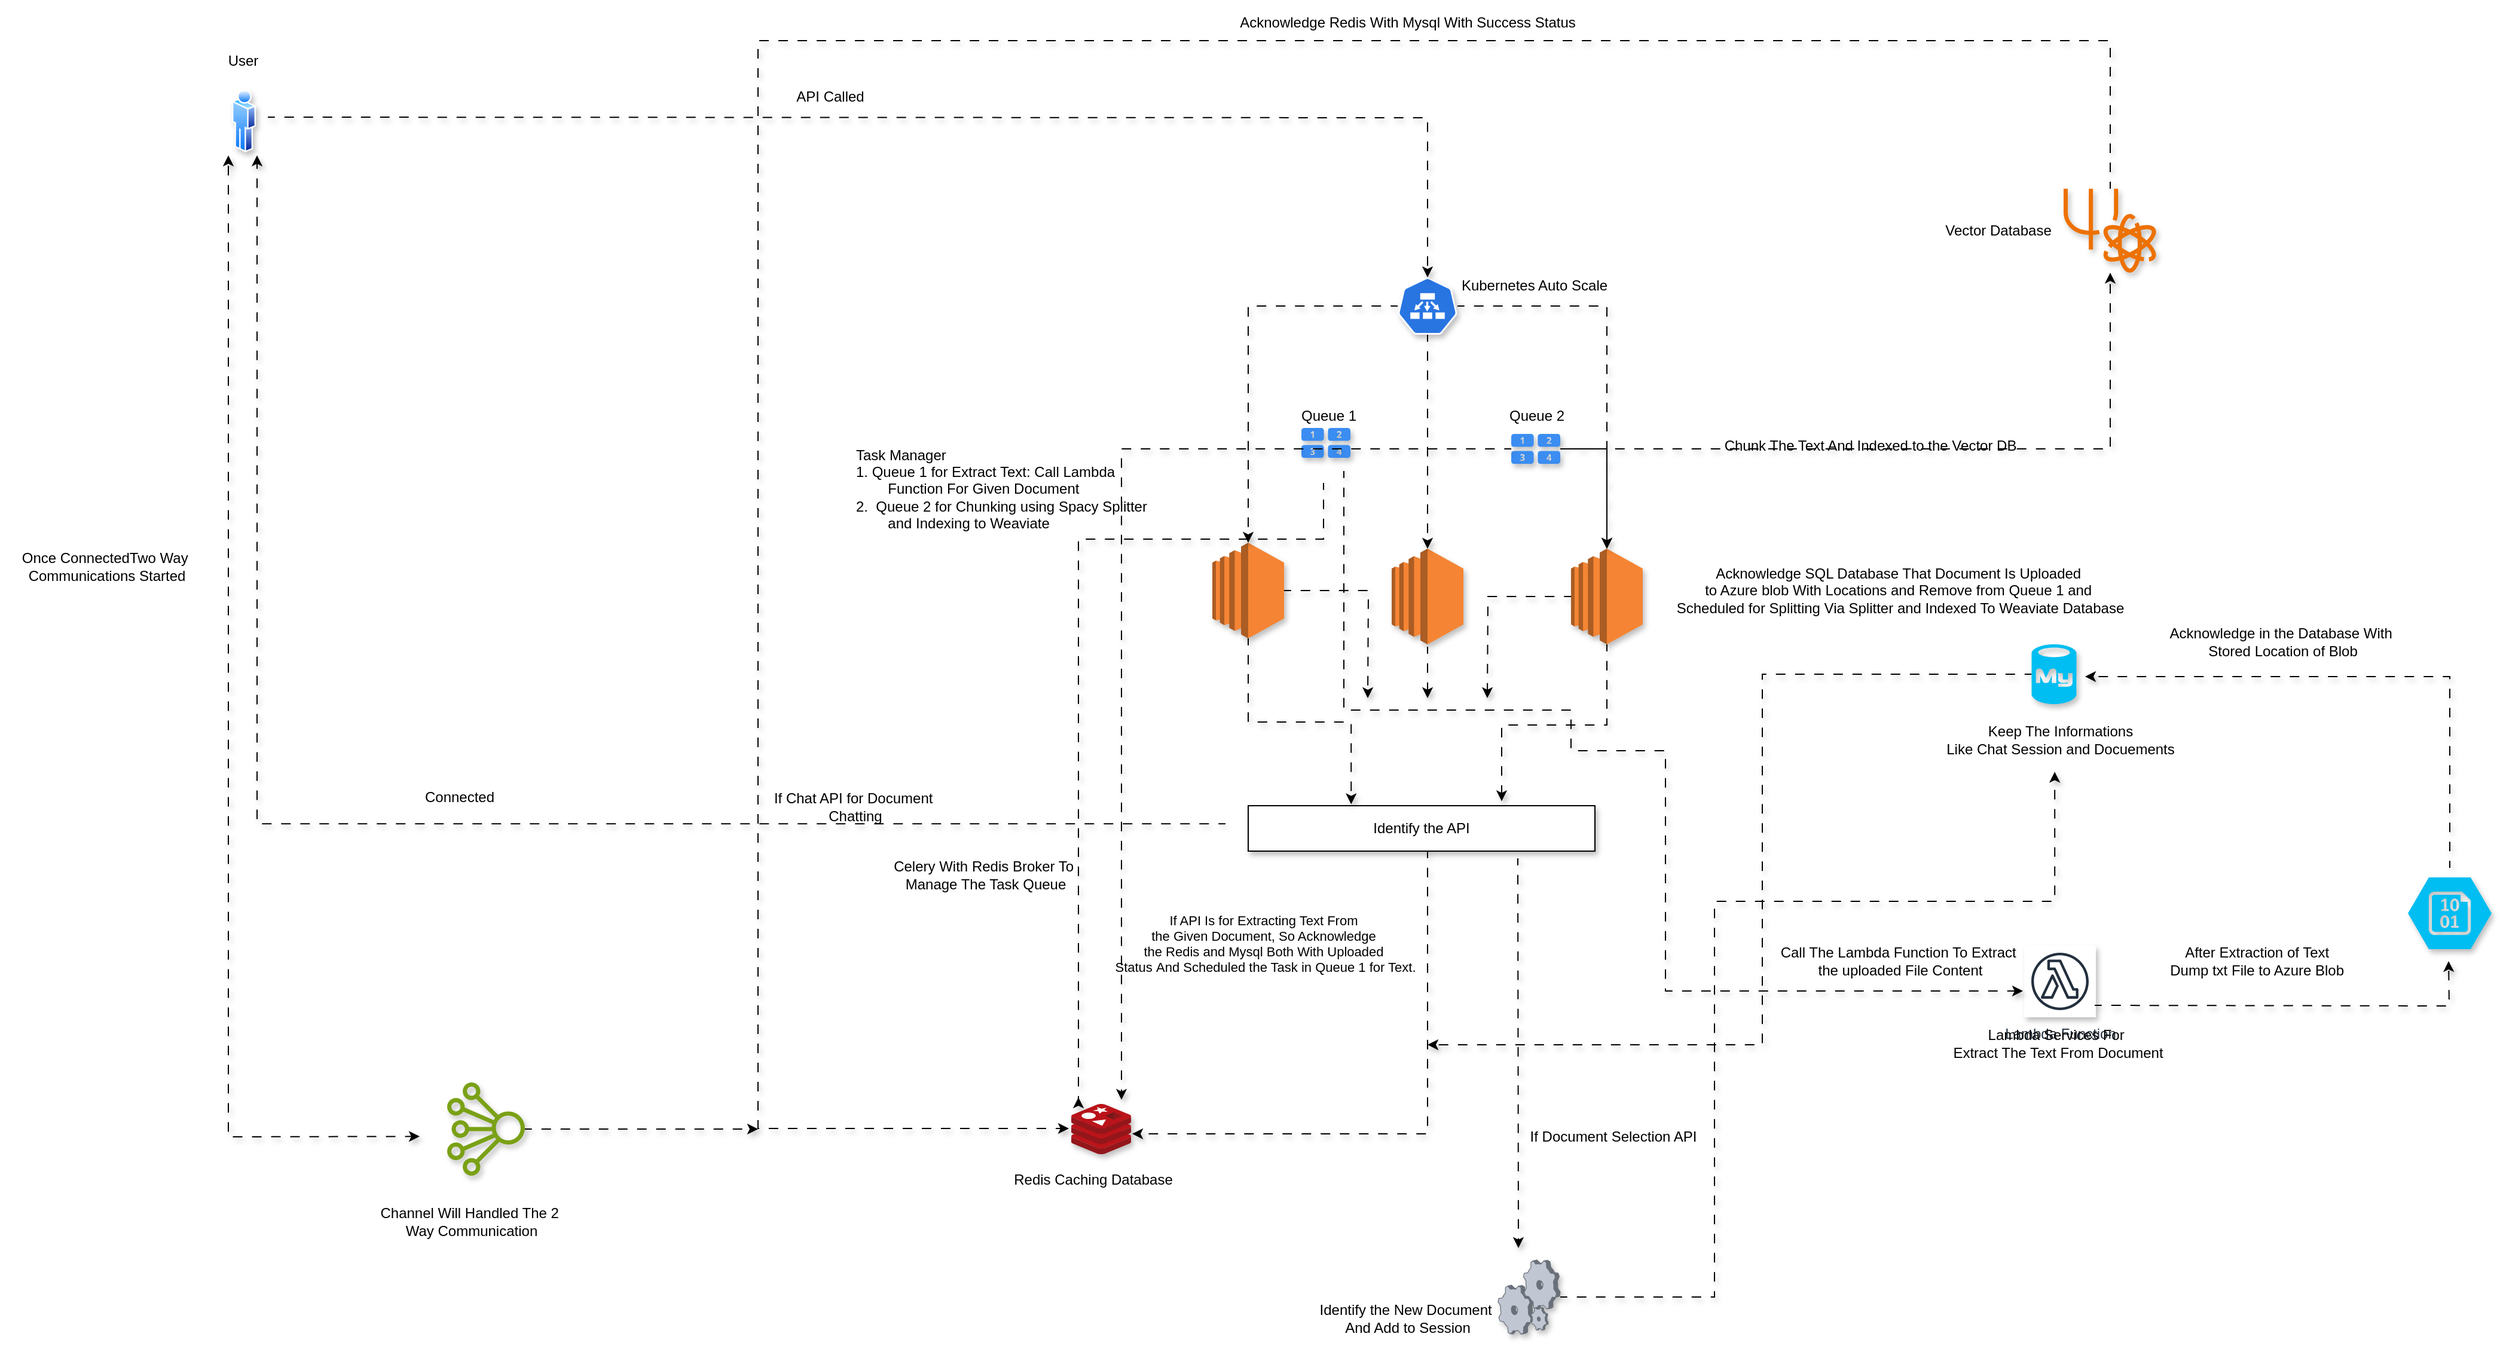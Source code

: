 <mxfile version="24.6.4" type="device">
  <diagram name="Page-1" id="RwYbOuu8pCC2fRdVlnPr">
    <mxGraphModel dx="2879" dy="1356" grid="1" gridSize="10" guides="1" tooltips="1" connect="1" arrows="1" fold="1" page="1" pageScale="1" pageWidth="827" pageHeight="1169" math="0" shadow="0">
      <root>
        <mxCell id="0" />
        <mxCell id="1" parent="0" />
        <mxCell id="50haVbhgXhqvAzX53wH8-1" value="Lambda Function" style="sketch=0;outlineConnect=0;fontColor=#232F3E;gradientColor=none;strokeColor=#232F3E;fillColor=#ffffff;dashed=0;verticalLabelPosition=bottom;verticalAlign=top;align=center;html=1;fontSize=12;fontStyle=0;aspect=fixed;shape=mxgraph.aws4.resourceIcon;resIcon=mxgraph.aws4.lambda_function;shadow=1;" vertex="1" parent="1">
          <mxGeometry x="899" y="877" width="60" height="60" as="geometry" />
        </mxCell>
        <mxCell id="50haVbhgXhqvAzX53wH8-2" value="Lambda Services For&amp;nbsp;&lt;div&gt;Extract The Text From Document&lt;/div&gt;" style="text;html=1;align=center;verticalAlign=middle;resizable=0;points=[];autosize=1;strokeColor=none;fillColor=none;shadow=1;" vertex="1" parent="1">
          <mxGeometry x="827" y="939" width="200" height="40" as="geometry" />
        </mxCell>
        <mxCell id="50haVbhgXhqvAzX53wH8-53" style="edgeStyle=orthogonalEdgeStyle;rounded=0;orthogonalLoop=1;jettySize=auto;html=1;shadow=1;flowAnimation=1;" edge="1" parent="1" source="50haVbhgXhqvAzX53wH8-5">
          <mxGeometry relative="1" as="geometry">
            <mxPoint x="350" y="670" as="targetPoint" />
          </mxGeometry>
        </mxCell>
        <mxCell id="50haVbhgXhqvAzX53wH8-5" value="" style="outlineConnect=0;dashed=0;verticalLabelPosition=bottom;verticalAlign=top;align=center;html=1;shape=mxgraph.aws3.ec2;fillColor=#F58534;gradientColor=none;shadow=1;" vertex="1" parent="1">
          <mxGeometry x="220" y="540" width="60" height="80" as="geometry" />
        </mxCell>
        <mxCell id="50haVbhgXhqvAzX53wH8-6" value="" style="outlineConnect=0;dashed=0;verticalLabelPosition=bottom;verticalAlign=top;align=center;html=1;shape=mxgraph.aws3.ec2;fillColor=#F58534;gradientColor=none;shadow=1;" vertex="1" parent="1">
          <mxGeometry x="370" y="545" width="60" height="80" as="geometry" />
        </mxCell>
        <mxCell id="50haVbhgXhqvAzX53wH8-52" style="edgeStyle=orthogonalEdgeStyle;rounded=0;orthogonalLoop=1;jettySize=auto;html=1;shadow=1;flowAnimation=1;" edge="1" parent="1" source="50haVbhgXhqvAzX53wH8-7">
          <mxGeometry relative="1" as="geometry">
            <mxPoint x="450" y="670" as="targetPoint" />
          </mxGeometry>
        </mxCell>
        <mxCell id="50haVbhgXhqvAzX53wH8-7" value="" style="outlineConnect=0;dashed=0;verticalLabelPosition=bottom;verticalAlign=top;align=center;html=1;shape=mxgraph.aws3.ec2;fillColor=#F58534;gradientColor=none;shadow=1;" vertex="1" parent="1">
          <mxGeometry x="520" y="545" width="60" height="80" as="geometry" />
        </mxCell>
        <mxCell id="50haVbhgXhqvAzX53wH8-10" style="edgeStyle=orthogonalEdgeStyle;rounded=0;orthogonalLoop=1;jettySize=auto;html=1;shadow=1;flowAnimation=1;" edge="1" parent="1" source="50haVbhgXhqvAzX53wH8-8" target="50haVbhgXhqvAzX53wH8-5">
          <mxGeometry relative="1" as="geometry" />
        </mxCell>
        <mxCell id="50haVbhgXhqvAzX53wH8-8" value="" style="aspect=fixed;sketch=0;html=1;dashed=0;whitespace=wrap;verticalLabelPosition=bottom;verticalAlign=top;fillColor=#2875E2;strokeColor=#ffffff;points=[[0.005,0.63,0],[0.1,0.2,0],[0.9,0.2,0],[0.5,0,0],[0.995,0.63,0],[0.72,0.99,0],[0.5,1,0],[0.28,0.99,0]];shape=mxgraph.kubernetes.icon2;prIcon=ep;shadow=1;" vertex="1" parent="1">
          <mxGeometry x="375" y="318" width="50" height="48" as="geometry" />
        </mxCell>
        <mxCell id="50haVbhgXhqvAzX53wH8-9" value="Kubernetes Auto Scale" style="text;html=1;align=center;verticalAlign=middle;resizable=0;points=[];autosize=1;strokeColor=none;fillColor=none;shadow=1;" vertex="1" parent="1">
          <mxGeometry x="414" y="310" width="150" height="30" as="geometry" />
        </mxCell>
        <mxCell id="50haVbhgXhqvAzX53wH8-11" style="edgeStyle=orthogonalEdgeStyle;rounded=0;orthogonalLoop=1;jettySize=auto;html=1;entryX=0.5;entryY=0;entryDx=0;entryDy=0;entryPerimeter=0;shadow=1;flowAnimation=1;" edge="1" parent="1" source="50haVbhgXhqvAzX53wH8-8" target="50haVbhgXhqvAzX53wH8-6">
          <mxGeometry relative="1" as="geometry" />
        </mxCell>
        <mxCell id="50haVbhgXhqvAzX53wH8-14" style="edgeStyle=orthogonalEdgeStyle;rounded=0;orthogonalLoop=1;jettySize=auto;html=1;entryX=0.5;entryY=0;entryDx=0;entryDy=0;entryPerimeter=0;shadow=1;flowAnimation=1;" edge="1" parent="1" source="50haVbhgXhqvAzX53wH8-8" target="50haVbhgXhqvAzX53wH8-7">
          <mxGeometry relative="1" as="geometry" />
        </mxCell>
        <mxCell id="50haVbhgXhqvAzX53wH8-64" style="edgeStyle=orthogonalEdgeStyle;rounded=0;orthogonalLoop=1;jettySize=auto;html=1;shadow=1;flowAnimation=1;" edge="1" parent="1" source="50haVbhgXhqvAzX53wH8-17">
          <mxGeometry relative="1" as="geometry">
            <mxPoint x="400" y="960" as="targetPoint" />
            <Array as="points">
              <mxPoint x="680" y="650" />
              <mxPoint x="680" y="960" />
              <mxPoint x="400" y="960" />
            </Array>
          </mxGeometry>
        </mxCell>
        <mxCell id="50haVbhgXhqvAzX53wH8-17" value="" style="verticalLabelPosition=bottom;html=1;verticalAlign=top;align=center;strokeColor=none;fillColor=#00BEF2;shape=mxgraph.azure.mysql_database;shadow=1;" vertex="1" parent="1">
          <mxGeometry x="905.25" y="625" width="37.5" height="50" as="geometry" />
        </mxCell>
        <mxCell id="50haVbhgXhqvAzX53wH8-18" value="Keep The Informations&lt;div&gt;Like Chat Session and Docuements&lt;/div&gt;" style="text;html=1;align=center;verticalAlign=middle;resizable=0;points=[];autosize=1;strokeColor=none;fillColor=none;shadow=1;" vertex="1" parent="1">
          <mxGeometry x="824" y="685" width="210" height="40" as="geometry" />
        </mxCell>
        <mxCell id="50haVbhgXhqvAzX53wH8-76" style="edgeStyle=orthogonalEdgeStyle;rounded=0;orthogonalLoop=1;jettySize=auto;html=1;shadow=1;flowAnimation=1;" edge="1" parent="1">
          <mxGeometry relative="1" as="geometry">
            <mxPoint x="-579" y="216" as="targetPoint" />
            <mxPoint x="231" y="775.067" as="sourcePoint" />
            <Array as="points">
              <mxPoint x="-579" y="775" />
              <mxPoint x="-579" y="216" />
            </Array>
          </mxGeometry>
        </mxCell>
        <mxCell id="50haVbhgXhqvAzX53wH8-24" value="Identify the API" style="rounded=0;whiteSpace=wrap;html=1;shadow=1;" vertex="1" parent="1">
          <mxGeometry x="250" y="760" width="290" height="38" as="geometry" />
        </mxCell>
        <mxCell id="50haVbhgXhqvAzX53wH8-29" style="edgeStyle=orthogonalEdgeStyle;rounded=0;orthogonalLoop=1;jettySize=auto;html=1;entryX=0.297;entryY=-0.033;entryDx=0;entryDy=0;entryPerimeter=0;shadow=1;flowAnimation=1;" edge="1" parent="1" source="50haVbhgXhqvAzX53wH8-5" target="50haVbhgXhqvAzX53wH8-24">
          <mxGeometry relative="1" as="geometry" />
        </mxCell>
        <mxCell id="50haVbhgXhqvAzX53wH8-30" style="edgeStyle=orthogonalEdgeStyle;rounded=0;orthogonalLoop=1;jettySize=auto;html=1;entryX=0.731;entryY=-0.1;entryDx=0;entryDy=0;entryPerimeter=0;shadow=1;flowAnimation=1;" edge="1" parent="1" source="50haVbhgXhqvAzX53wH8-7" target="50haVbhgXhqvAzX53wH8-24">
          <mxGeometry relative="1" as="geometry" />
        </mxCell>
        <mxCell id="50haVbhgXhqvAzX53wH8-31" style="edgeStyle=orthogonalEdgeStyle;rounded=0;orthogonalLoop=1;jettySize=auto;html=1;shadow=1;flowAnimation=1;" edge="1" parent="1">
          <mxGeometry relative="1" as="geometry">
            <mxPoint x="400" y="627" as="sourcePoint" />
            <mxPoint x="400" y="670" as="targetPoint" />
          </mxGeometry>
        </mxCell>
        <mxCell id="50haVbhgXhqvAzX53wH8-33" value="&lt;font style=&quot;font-size: 11px;&quot;&gt;If API Is for Extracting Text&amp;nbsp;&lt;span style=&quot;background-color: initial;&quot;&gt;From&amp;nbsp;&lt;/span&gt;&lt;/font&gt;&lt;div style=&quot;font-size: 11px;&quot;&gt;&lt;span style=&quot;background-color: initial;&quot;&gt;&lt;font style=&quot;font-size: 11px;&quot;&gt;the Given Document, So Acknowledge&amp;nbsp;&lt;/font&gt;&lt;/span&gt;&lt;/div&gt;&lt;div style=&quot;font-size: 11px;&quot;&gt;&lt;span style=&quot;background-color: initial;&quot;&gt;&lt;font style=&quot;font-size: 11px;&quot;&gt;the Redis and Mysql Both With Uploaded&amp;nbsp;&lt;/font&gt;&lt;/span&gt;&lt;/div&gt;&lt;div style=&quot;font-size: 11px;&quot;&gt;&lt;font style=&quot;font-size: 11px;&quot;&gt;&lt;span style=&quot;background-color: initial;&quot;&gt;Status&amp;nbsp;&lt;/span&gt;&lt;span style=&quot;background-color: initial;&quot;&gt;And Scheduled the Task in Queue 1 for Text.&lt;/span&gt;&lt;/font&gt;&lt;/div&gt;" style="text;html=1;align=center;verticalAlign=middle;resizable=0;points=[];autosize=1;strokeColor=none;fillColor=none;shadow=1;" vertex="1" parent="1">
          <mxGeometry x="124" y="840" width="280" height="70" as="geometry" />
        </mxCell>
        <mxCell id="50haVbhgXhqvAzX53wH8-39" style="edgeStyle=orthogonalEdgeStyle;rounded=0;orthogonalLoop=1;jettySize=auto;html=1;shadow=1;flowAnimation=1;" edge="1" parent="1">
          <mxGeometry relative="1" as="geometry">
            <mxPoint x="950" y="652" as="targetPoint" />
            <mxPoint x="1255" y="812" as="sourcePoint" />
            <Array as="points">
              <mxPoint x="1255" y="652" />
              <mxPoint x="951" y="652" />
            </Array>
          </mxGeometry>
        </mxCell>
        <mxCell id="50haVbhgXhqvAzX53wH8-34" value="" style="verticalLabelPosition=bottom;html=1;verticalAlign=top;align=center;strokeColor=none;fillColor=#00BEF2;shape=mxgraph.azure.storage_blob;shadow=1;" vertex="1" parent="1">
          <mxGeometry x="1220" y="820" width="70" height="60" as="geometry" />
        </mxCell>
        <mxCell id="50haVbhgXhqvAzX53wH8-36" style="edgeStyle=orthogonalEdgeStyle;rounded=0;orthogonalLoop=1;jettySize=auto;html=1;shadow=1;flowAnimation=1;" edge="1" parent="1">
          <mxGeometry relative="1" as="geometry">
            <mxPoint x="958" y="927" as="sourcePoint" />
            <mxPoint x="1254" y="890" as="targetPoint" />
          </mxGeometry>
        </mxCell>
        <mxCell id="50haVbhgXhqvAzX53wH8-37" value="After Extraction of Text&amp;nbsp;&lt;div&gt;Dump txt&amp;nbsp;&lt;span style=&quot;background-color: initial;&quot;&gt;File to Azure Blob&amp;nbsp;&lt;/span&gt;&lt;/div&gt;" style="text;html=1;align=center;verticalAlign=middle;resizable=0;points=[];autosize=1;strokeColor=none;fillColor=none;shadow=1;" vertex="1" parent="1">
          <mxGeometry x="1010" y="870" width="170" height="40" as="geometry" />
        </mxCell>
        <mxCell id="50haVbhgXhqvAzX53wH8-40" value="Acknowledge in the Database With&amp;nbsp;&lt;div&gt;Stored Location of Blob&lt;/div&gt;" style="text;html=1;align=center;verticalAlign=middle;resizable=0;points=[];autosize=1;strokeColor=none;fillColor=none;shadow=1;" vertex="1" parent="1">
          <mxGeometry x="1010" y="603" width="210" height="40" as="geometry" />
        </mxCell>
        <mxCell id="50haVbhgXhqvAzX53wH8-43" value="Acknowledge SQL Database That Document&amp;nbsp;&lt;span style=&quot;background-color: initial;&quot;&gt;Is Uploaded&amp;nbsp;&lt;/span&gt;&lt;div&gt;&lt;span style=&quot;background-color: initial;&quot;&gt;to Azure blob With Locations&amp;nbsp;&lt;/span&gt;&lt;span style=&quot;background-color: initial;&quot;&gt;and Remove from Queue 1&amp;nbsp;&lt;/span&gt;&lt;span style=&quot;background-color: initial;&quot;&gt;and&amp;nbsp;&lt;/span&gt;&lt;/div&gt;&lt;div&gt;&lt;span style=&quot;background-color: initial;&quot;&gt;Scheduled f&lt;/span&gt;&lt;span style=&quot;background-color: initial;&quot;&gt;or Splitting Via Splitter and Indexed To Weaviate Database&lt;/span&gt;&lt;/div&gt;" style="text;html=1;align=center;verticalAlign=middle;resizable=0;points=[];autosize=1;strokeColor=none;fillColor=none;shadow=1;" vertex="1" parent="1">
          <mxGeometry x="595.25" y="550" width="400" height="60" as="geometry" />
        </mxCell>
        <mxCell id="50haVbhgXhqvAzX53wH8-46" value="" style="image;sketch=0;aspect=fixed;html=1;points=[];align=center;fontSize=12;image=img/lib/mscae/Cache_Redis_Product.svg;shadow=1;" vertex="1" parent="1">
          <mxGeometry x="102" y="1009.5" width="50" height="42" as="geometry" />
        </mxCell>
        <mxCell id="50haVbhgXhqvAzX53wH8-49" value="Call The Lambda Function To Extract&amp;nbsp;&lt;div&gt;the uploaded File Content&lt;/div&gt;" style="text;html=1;align=center;verticalAlign=middle;resizable=0;points=[];autosize=1;strokeColor=none;fillColor=none;shadow=1;" vertex="1" parent="1">
          <mxGeometry x="685.25" y="870" width="220" height="40" as="geometry" />
        </mxCell>
        <mxCell id="50haVbhgXhqvAzX53wH8-58" style="edgeStyle=orthogonalEdgeStyle;rounded=0;orthogonalLoop=1;jettySize=auto;html=1;shadow=1;flowAnimation=1;" edge="1" parent="1">
          <mxGeometry relative="1" as="geometry">
            <mxPoint x="330" y="480" as="sourcePoint" />
            <mxPoint x="898" y="915" as="targetPoint" />
            <Array as="points">
              <mxPoint x="330" y="680" />
              <mxPoint x="520" y="680" />
              <mxPoint x="520" y="714" />
              <mxPoint x="599" y="714" />
              <mxPoint x="599" y="915" />
            </Array>
          </mxGeometry>
        </mxCell>
        <mxCell id="50haVbhgXhqvAzX53wH8-50" value="" style="sketch=0;html=1;aspect=fixed;strokeColor=none;shadow=1;fillColor=#3B8DF1;verticalAlign=top;labelPosition=center;verticalLabelPosition=bottom;shape=mxgraph.gcp2.task_queues_2" vertex="1" parent="1">
          <mxGeometry x="294.51" y="444" width="40.99" height="25" as="geometry" />
        </mxCell>
        <mxCell id="50haVbhgXhqvAzX53wH8-55" value="Celery With Redis Broker To&amp;nbsp;&lt;div&gt;Manage The Task Queue&lt;/div&gt;" style="text;html=1;align=center;verticalAlign=middle;resizable=0;points=[];autosize=1;strokeColor=none;fillColor=none;shadow=1;" vertex="1" parent="1">
          <mxGeometry x="-60" y="798" width="180" height="40" as="geometry" />
        </mxCell>
        <mxCell id="50haVbhgXhqvAzX53wH8-57" style="edgeStyle=orthogonalEdgeStyle;rounded=0;orthogonalLoop=1;jettySize=auto;html=1;entryX=1.02;entryY=0.595;entryDx=0;entryDy=0;entryPerimeter=0;shadow=1;flowAnimation=1;" edge="1" parent="1" source="50haVbhgXhqvAzX53wH8-24" target="50haVbhgXhqvAzX53wH8-46">
          <mxGeometry relative="1" as="geometry">
            <Array as="points">
              <mxPoint x="400" y="1035" />
            </Array>
          </mxGeometry>
        </mxCell>
        <mxCell id="50haVbhgXhqvAzX53wH8-59" value="Task Manager&lt;div&gt;1. Queue 1 for Extract Text: Call Lambda&amp;nbsp;&lt;/div&gt;&lt;div&gt;&lt;span style=&quot;white-space: pre;&quot;&gt;&#x9;&lt;/span&gt;Function For Given Document&lt;/div&gt;&lt;div&gt;2.&amp;nbsp; Queue 2 for Chunking using Spacy Splitter&amp;nbsp;&lt;/div&gt;&lt;div&gt;&lt;span style=&quot;white-space: pre;&quot;&gt;&#x9;&lt;/span&gt;and Indexing to Weaviate&lt;/div&gt;" style="text;html=1;align=left;verticalAlign=middle;resizable=0;points=[];autosize=1;strokeColor=none;fillColor=none;shadow=1;" vertex="1" parent="1">
          <mxGeometry x="-80" y="450" width="270" height="90" as="geometry" />
        </mxCell>
        <mxCell id="50haVbhgXhqvAzX53wH8-68" style="edgeStyle=orthogonalEdgeStyle;rounded=0;orthogonalLoop=1;jettySize=auto;html=1;shadow=1;flowAnimation=1;" edge="1" parent="1" source="50haVbhgXhqvAzX53wH8-60" target="50haVbhgXhqvAzX53wH8-66">
          <mxGeometry relative="1" as="geometry" />
        </mxCell>
        <mxCell id="50haVbhgXhqvAzX53wH8-92" value="" style="edgeStyle=orthogonalEdgeStyle;rounded=0;orthogonalLoop=1;jettySize=auto;html=1;" edge="1" parent="1" source="50haVbhgXhqvAzX53wH8-60" target="50haVbhgXhqvAzX53wH8-7">
          <mxGeometry relative="1" as="geometry" />
        </mxCell>
        <mxCell id="50haVbhgXhqvAzX53wH8-60" value="" style="sketch=0;html=1;aspect=fixed;strokeColor=none;shadow=1;fillColor=#3B8DF1;verticalAlign=top;labelPosition=center;verticalLabelPosition=bottom;shape=mxgraph.gcp2.task_queues_2" vertex="1" parent="1">
          <mxGeometry x="470.01" y="449" width="40.99" height="25" as="geometry" />
        </mxCell>
        <mxCell id="50haVbhgXhqvAzX53wH8-62" value="Queue 2" style="text;html=1;align=center;verticalAlign=middle;resizable=0;points=[];autosize=1;strokeColor=none;fillColor=none;shadow=1;" vertex="1" parent="1">
          <mxGeometry x="455.5" y="419" width="70" height="30" as="geometry" />
        </mxCell>
        <mxCell id="50haVbhgXhqvAzX53wH8-63" value="Queue 1" style="text;html=1;align=center;verticalAlign=middle;resizable=0;points=[];autosize=1;strokeColor=none;fillColor=none;shadow=1;" vertex="1" parent="1">
          <mxGeometry x="282" y="419" width="70" height="30" as="geometry" />
        </mxCell>
        <mxCell id="50haVbhgXhqvAzX53wH8-65" style="edgeStyle=orthogonalEdgeStyle;rounded=0;orthogonalLoop=1;jettySize=auto;html=1;shadow=1;flowAnimation=1;" edge="1" parent="1">
          <mxGeometry relative="1" as="geometry">
            <mxPoint x="313" y="490" as="sourcePoint" />
            <mxPoint x="108" y="1004" as="targetPoint" />
            <Array as="points">
              <mxPoint x="313" y="537" />
              <mxPoint x="108" y="537" />
              <mxPoint x="108" y="1005" />
            </Array>
          </mxGeometry>
        </mxCell>
        <mxCell id="50haVbhgXhqvAzX53wH8-70" style="edgeStyle=orthogonalEdgeStyle;rounded=0;orthogonalLoop=1;jettySize=auto;html=1;shadow=1;flowAnimation=1;" edge="1" parent="1" source="50haVbhgXhqvAzX53wH8-66">
          <mxGeometry relative="1" as="geometry">
            <mxPoint x="100" y="1030" as="targetPoint" />
            <Array as="points">
              <mxPoint x="971" y="120" />
              <mxPoint x="-160" y="120" />
              <mxPoint x="-160" y="1030" />
            </Array>
          </mxGeometry>
        </mxCell>
        <mxCell id="50haVbhgXhqvAzX53wH8-66" value="" style="sketch=0;outlineConnect=0;fontColor=#232F3E;gradientColor=none;fillColor=#ED7100;strokeColor=none;dashed=0;verticalLabelPosition=bottom;verticalAlign=top;align=center;html=1;fontSize=12;fontStyle=0;aspect=fixed;pointerEvents=1;shape=mxgraph.aws4.braket_state_vector;shadow=1;" vertex="1" parent="1">
          <mxGeometry x="932" y="240" width="78" height="78" as="geometry" />
        </mxCell>
        <mxCell id="50haVbhgXhqvAzX53wH8-67" value="Vector Database" style="text;html=1;align=center;verticalAlign=middle;resizable=0;points=[];autosize=1;strokeColor=none;fillColor=none;shadow=1;" vertex="1" parent="1">
          <mxGeometry x="822" y="264" width="110" height="30" as="geometry" />
        </mxCell>
        <mxCell id="50haVbhgXhqvAzX53wH8-69" value="Chunk The Text And Indexed to the Vector DB" style="text;html=1;align=center;verticalAlign=middle;resizable=0;points=[];autosize=1;strokeColor=none;fillColor=none;shadow=1;" vertex="1" parent="1">
          <mxGeometry x="635.25" y="444" width="270" height="30" as="geometry" />
        </mxCell>
        <mxCell id="50haVbhgXhqvAzX53wH8-71" value="Acknowledge Redis With Mysql With Success Status" style="text;html=1;align=center;verticalAlign=middle;resizable=0;points=[];autosize=1;strokeColor=none;fillColor=none;shadow=1;" vertex="1" parent="1">
          <mxGeometry x="233" y="90" width="300" height="30" as="geometry" />
        </mxCell>
        <mxCell id="50haVbhgXhqvAzX53wH8-72" value="Redis Caching Database" style="text;html=1;align=center;verticalAlign=middle;resizable=0;points=[];autosize=1;strokeColor=none;fillColor=none;shadow=1;" vertex="1" parent="1">
          <mxGeometry x="40" y="1058" width="160" height="30" as="geometry" />
        </mxCell>
        <mxCell id="50haVbhgXhqvAzX53wH8-74" style="edgeStyle=orthogonalEdgeStyle;rounded=0;orthogonalLoop=1;jettySize=auto;html=1;shadow=1;flowAnimation=1;entryX=0.5;entryY=0;entryDx=0;entryDy=0;entryPerimeter=0;" edge="1" parent="1" target="50haVbhgXhqvAzX53wH8-8">
          <mxGeometry relative="1" as="geometry">
            <mxPoint x="400" y="226" as="targetPoint" />
            <mxPoint x="-570" y="184" as="sourcePoint" />
          </mxGeometry>
        </mxCell>
        <mxCell id="50haVbhgXhqvAzX53wH8-73" value="" style="image;aspect=fixed;perimeter=ellipsePerimeter;html=1;align=center;shadow=1;dashed=0;spacingTop=3;image=img/lib/active_directory/user.svg;" vertex="1" parent="1">
          <mxGeometry x="-600" y="160" width="20" height="54.05" as="geometry" />
        </mxCell>
        <mxCell id="50haVbhgXhqvAzX53wH8-75" value="API Called" style="text;html=1;align=center;verticalAlign=middle;resizable=0;points=[];autosize=1;strokeColor=none;fillColor=none;shadow=1;" vertex="1" parent="1">
          <mxGeometry x="-140" y="152" width="80" height="30" as="geometry" />
        </mxCell>
        <mxCell id="50haVbhgXhqvAzX53wH8-77" value="If Chat API for Document&amp;nbsp;&lt;div&gt;Chatting&lt;/div&gt;" style="text;html=1;align=center;verticalAlign=middle;resizable=0;points=[];autosize=1;strokeColor=none;fillColor=none;shadow=1;" vertex="1" parent="1">
          <mxGeometry x="-159" y="741" width="160" height="40" as="geometry" />
        </mxCell>
        <mxCell id="50haVbhgXhqvAzX53wH8-80" style="edgeStyle=orthogonalEdgeStyle;rounded=0;orthogonalLoop=1;jettySize=auto;html=1;shadow=1;flowAnimation=1;" edge="1" parent="1" source="50haVbhgXhqvAzX53wH8-78">
          <mxGeometry relative="1" as="geometry">
            <mxPoint x="-160" y="1030.5" as="targetPoint" />
          </mxGeometry>
        </mxCell>
        <mxCell id="50haVbhgXhqvAzX53wH8-78" value="" style="sketch=0;outlineConnect=0;fontColor=#232F3E;gradientColor=none;fillColor=#7AA116;strokeColor=none;dashed=0;verticalLabelPosition=bottom;verticalAlign=top;align=center;html=1;fontSize=12;fontStyle=0;aspect=fixed;pointerEvents=1;shape=mxgraph.aws4.iot_analytics_channel;shadow=1;" vertex="1" parent="1">
          <mxGeometry x="-420" y="991.5" width="65" height="78" as="geometry" />
        </mxCell>
        <mxCell id="50haVbhgXhqvAzX53wH8-79" value="Connected" style="text;html=1;align=center;verticalAlign=middle;resizable=0;points=[];autosize=1;strokeColor=none;fillColor=none;shadow=1;" vertex="1" parent="1">
          <mxGeometry x="-450" y="738" width="80" height="30" as="geometry" />
        </mxCell>
        <mxCell id="50haVbhgXhqvAzX53wH8-81" value="" style="endArrow=classic;startArrow=classic;html=1;rounded=0;shadow=1;flowAnimation=1;" edge="1" parent="1">
          <mxGeometry width="50" height="50" relative="1" as="geometry">
            <mxPoint x="-443" y="1036.667" as="sourcePoint" />
            <mxPoint x="-603" y="216" as="targetPoint" />
            <Array as="points">
              <mxPoint x="-603" y="1037" />
            </Array>
          </mxGeometry>
        </mxCell>
        <mxCell id="50haVbhgXhqvAzX53wH8-82" value="Once Connected&lt;span style=&quot;background-color: initial;&quot;&gt;Two Way&amp;nbsp;&lt;/span&gt;&lt;div&gt;&lt;span style=&quot;background-color: initial;&quot;&gt;Communications Started&lt;/span&gt;&lt;/div&gt;" style="text;html=1;align=center;verticalAlign=middle;resizable=0;points=[];autosize=1;strokeColor=none;fillColor=none;shadow=1;" vertex="1" parent="1">
          <mxGeometry x="-790" y="540" width="170" height="40" as="geometry" />
        </mxCell>
        <mxCell id="50haVbhgXhqvAzX53wH8-83" value="Channel Will Handled The 2&amp;nbsp;&lt;div&gt;Way Communication&lt;/div&gt;" style="text;html=1;align=center;verticalAlign=middle;resizable=0;points=[];autosize=1;strokeColor=none;fillColor=none;shadow=1;" vertex="1" parent="1">
          <mxGeometry x="-490" y="1088" width="180" height="40" as="geometry" />
        </mxCell>
        <mxCell id="50haVbhgXhqvAzX53wH8-84" value="" style="endArrow=classic;html=1;rounded=0;shadow=1;flowAnimation=1;" edge="1" parent="1">
          <mxGeometry width="50" height="50" relative="1" as="geometry">
            <mxPoint x="475.5" y="804" as="sourcePoint" />
            <mxPoint x="476" y="1130" as="targetPoint" />
          </mxGeometry>
        </mxCell>
        <mxCell id="50haVbhgXhqvAzX53wH8-85" value="If Document Selection API" style="text;html=1;align=center;verticalAlign=middle;resizable=0;points=[];autosize=1;strokeColor=none;fillColor=none;shadow=1;" vertex="1" parent="1">
          <mxGeometry x="475.25" y="1021.5" width="160" height="30" as="geometry" />
        </mxCell>
        <mxCell id="50haVbhgXhqvAzX53wH8-86" value="" style="verticalLabelPosition=bottom;sketch=0;aspect=fixed;html=1;verticalAlign=top;strokeColor=none;align=center;outlineConnect=0;shape=mxgraph.citrix.process;shadow=1;" vertex="1" parent="1">
          <mxGeometry x="458.99" y="1140" width="52" height="62" as="geometry" />
        </mxCell>
        <mxCell id="50haVbhgXhqvAzX53wH8-87" value="Identify the New Document&amp;nbsp;&lt;div&gt;And Add to Session&lt;/div&gt;" style="text;html=1;align=center;verticalAlign=middle;resizable=0;points=[];autosize=1;strokeColor=none;fillColor=none;shadow=1;" vertex="1" parent="1">
          <mxGeometry x="298" y="1169" width="170" height="40" as="geometry" />
        </mxCell>
        <mxCell id="50haVbhgXhqvAzX53wH8-88" style="edgeStyle=orthogonalEdgeStyle;rounded=0;orthogonalLoop=1;jettySize=auto;html=1;entryX=0.479;entryY=1.167;entryDx=0;entryDy=0;entryPerimeter=0;shadow=1;flowAnimation=1;" edge="1" parent="1" source="50haVbhgXhqvAzX53wH8-86" target="50haVbhgXhqvAzX53wH8-18">
          <mxGeometry relative="1" as="geometry">
            <Array as="points">
              <mxPoint x="640" y="1171" />
              <mxPoint x="640" y="840" />
              <mxPoint x="925" y="840" />
            </Array>
          </mxGeometry>
        </mxCell>
        <mxCell id="50haVbhgXhqvAzX53wH8-89" style="edgeStyle=orthogonalEdgeStyle;rounded=0;orthogonalLoop=1;jettySize=auto;html=1;entryX=0.84;entryY=-0.083;entryDx=0;entryDy=0;entryPerimeter=0;shadow=1;flowAnimation=1;" edge="1" parent="1" source="50haVbhgXhqvAzX53wH8-60" target="50haVbhgXhqvAzX53wH8-46">
          <mxGeometry relative="1" as="geometry" />
        </mxCell>
        <mxCell id="50haVbhgXhqvAzX53wH8-93" value="User" style="text;html=1;align=center;verticalAlign=middle;resizable=0;points=[];autosize=1;strokeColor=none;fillColor=none;" vertex="1" parent="1">
          <mxGeometry x="-616" y="122" width="50" height="30" as="geometry" />
        </mxCell>
      </root>
    </mxGraphModel>
  </diagram>
</mxfile>
